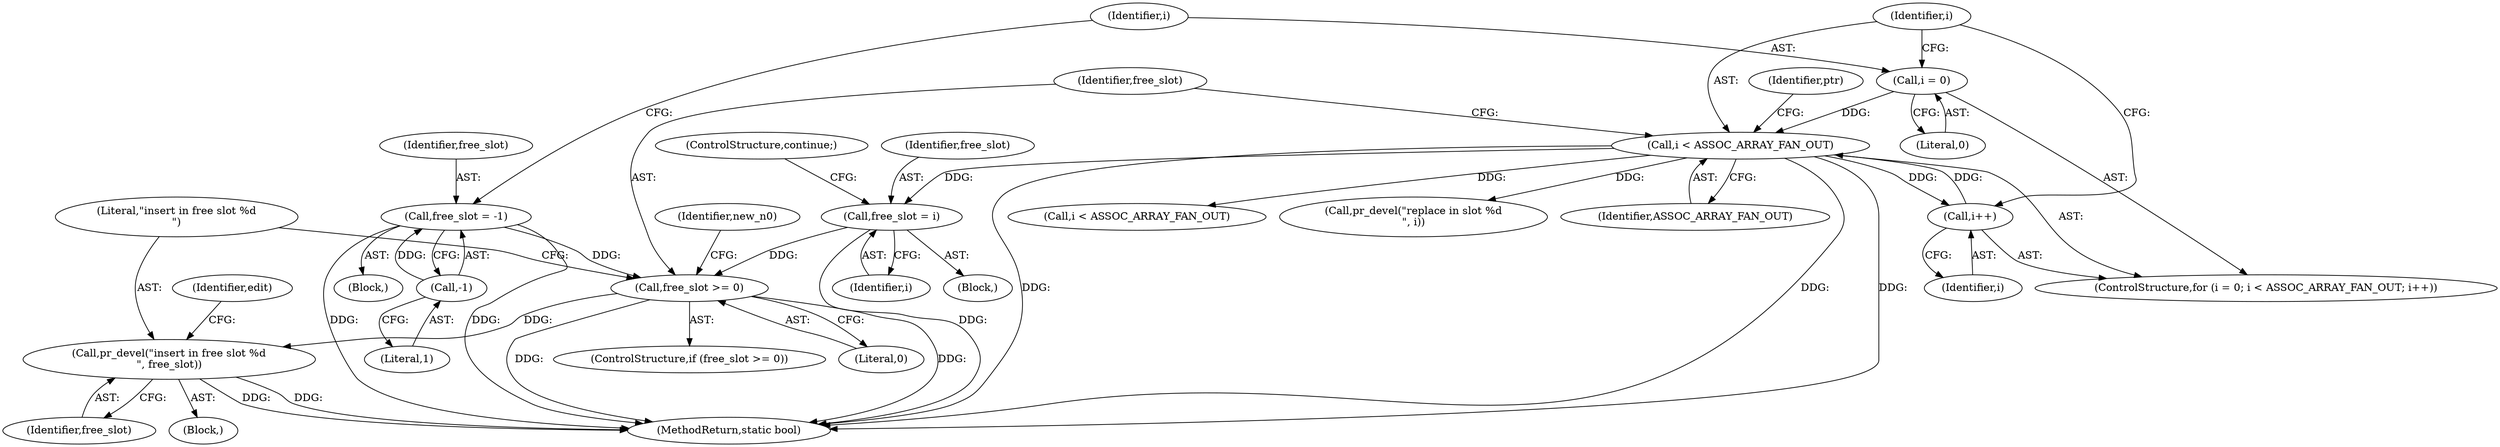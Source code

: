 digraph "0_linux_8d4a2ec1e0b41b0cf9a0c5cd4511da7f8e4f3de2@API" {
"1000233" [label="(Call,free_slot >= 0)"];
"1000170" [label="(Call,free_slot = -1)"];
"1000172" [label="(Call,-1)"];
"1000195" [label="(Call,free_slot = i)"];
"1000178" [label="(Call,i < ASSOC_ARRAY_FAN_OUT)"];
"1000181" [label="(Call,i++)"];
"1000175" [label="(Call,i = 0)"];
"1000237" [label="(Call,pr_devel(\"insert in free slot %d\n\", free_slot))"];
"1000232" [label="(ControlStructure,if (free_slot >= 0))"];
"1000175" [label="(Call,i = 0)"];
"1000178" [label="(Call,i < ASSOC_ARRAY_FAN_OUT)"];
"1000181" [label="(Call,i++)"];
"1000177" [label="(Literal,0)"];
"1000171" [label="(Identifier,free_slot)"];
"1000196" [label="(Identifier,free_slot)"];
"1000233" [label="(Call,free_slot >= 0)"];
"1000237" [label="(Call,pr_devel(\"insert in free slot %d\n\", free_slot))"];
"1000173" [label="(Literal,1)"];
"1000172" [label="(Call,-1)"];
"1000198" [label="(ControlStructure,continue;)"];
"1000122" [label="(Block,)"];
"1000234" [label="(Identifier,free_slot)"];
"1000182" [label="(Identifier,i)"];
"1000261" [label="(Identifier,new_n0)"];
"1000176" [label="(Identifier,i)"];
"1000174" [label="(ControlStructure,for (i = 0; i < ASSOC_ARRAY_FAN_OUT; i++))"];
"1000307" [label="(Call,i < ASSOC_ARRAY_FAN_OUT)"];
"1000197" [label="(Identifier,i)"];
"1000235" [label="(Literal,0)"];
"1000170" [label="(Call,free_slot = -1)"];
"1000242" [label="(Identifier,edit)"];
"1000195" [label="(Call,free_slot = i)"];
"1000205" [label="(Call,pr_devel(\"replace in slot %d\n\", i))"];
"1000180" [label="(Identifier,ASSOC_ARRAY_FAN_OUT)"];
"1000236" [label="(Block,)"];
"1001248" [label="(MethodReturn,static bool)"];
"1000179" [label="(Identifier,i)"];
"1000239" [label="(Identifier,free_slot)"];
"1000185" [label="(Identifier,ptr)"];
"1000238" [label="(Literal,\"insert in free slot %d\n\")"];
"1000194" [label="(Block,)"];
"1000233" -> "1000232"  [label="AST: "];
"1000233" -> "1000235"  [label="CFG: "];
"1000234" -> "1000233"  [label="AST: "];
"1000235" -> "1000233"  [label="AST: "];
"1000238" -> "1000233"  [label="CFG: "];
"1000261" -> "1000233"  [label="CFG: "];
"1000233" -> "1001248"  [label="DDG: "];
"1000233" -> "1001248"  [label="DDG: "];
"1000170" -> "1000233"  [label="DDG: "];
"1000195" -> "1000233"  [label="DDG: "];
"1000233" -> "1000237"  [label="DDG: "];
"1000170" -> "1000122"  [label="AST: "];
"1000170" -> "1000172"  [label="CFG: "];
"1000171" -> "1000170"  [label="AST: "];
"1000172" -> "1000170"  [label="AST: "];
"1000176" -> "1000170"  [label="CFG: "];
"1000170" -> "1001248"  [label="DDG: "];
"1000170" -> "1001248"  [label="DDG: "];
"1000172" -> "1000170"  [label="DDG: "];
"1000172" -> "1000173"  [label="CFG: "];
"1000173" -> "1000172"  [label="AST: "];
"1000195" -> "1000194"  [label="AST: "];
"1000195" -> "1000197"  [label="CFG: "];
"1000196" -> "1000195"  [label="AST: "];
"1000197" -> "1000195"  [label="AST: "];
"1000198" -> "1000195"  [label="CFG: "];
"1000195" -> "1001248"  [label="DDG: "];
"1000178" -> "1000195"  [label="DDG: "];
"1000178" -> "1000174"  [label="AST: "];
"1000178" -> "1000180"  [label="CFG: "];
"1000179" -> "1000178"  [label="AST: "];
"1000180" -> "1000178"  [label="AST: "];
"1000185" -> "1000178"  [label="CFG: "];
"1000234" -> "1000178"  [label="CFG: "];
"1000178" -> "1001248"  [label="DDG: "];
"1000178" -> "1001248"  [label="DDG: "];
"1000178" -> "1001248"  [label="DDG: "];
"1000181" -> "1000178"  [label="DDG: "];
"1000175" -> "1000178"  [label="DDG: "];
"1000178" -> "1000181"  [label="DDG: "];
"1000178" -> "1000205"  [label="DDG: "];
"1000178" -> "1000307"  [label="DDG: "];
"1000181" -> "1000174"  [label="AST: "];
"1000181" -> "1000182"  [label="CFG: "];
"1000182" -> "1000181"  [label="AST: "];
"1000179" -> "1000181"  [label="CFG: "];
"1000175" -> "1000174"  [label="AST: "];
"1000175" -> "1000177"  [label="CFG: "];
"1000176" -> "1000175"  [label="AST: "];
"1000177" -> "1000175"  [label="AST: "];
"1000179" -> "1000175"  [label="CFG: "];
"1000237" -> "1000236"  [label="AST: "];
"1000237" -> "1000239"  [label="CFG: "];
"1000238" -> "1000237"  [label="AST: "];
"1000239" -> "1000237"  [label="AST: "];
"1000242" -> "1000237"  [label="CFG: "];
"1000237" -> "1001248"  [label="DDG: "];
"1000237" -> "1001248"  [label="DDG: "];
}
